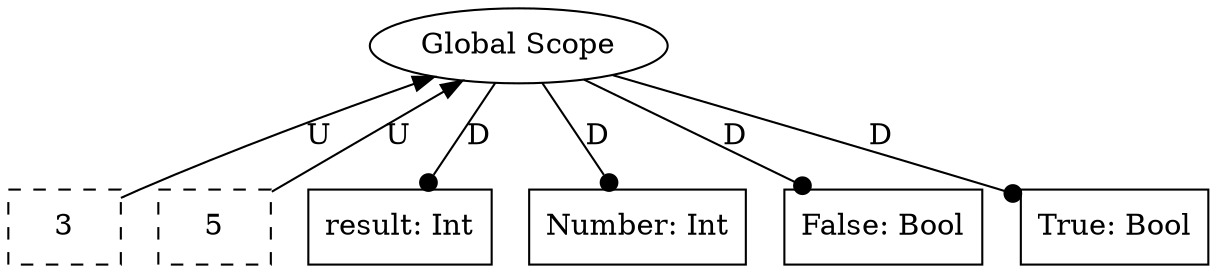 graph {
    6 [label=3
      ,shape=box
      ,style=dashed];
    5 [label=5
      ,shape=box
      ,style=dashed];
    4 [label="result: Int"
      ,shape=box];
    3 [label="Number: Int"
      ,shape=box];
    2 [label="False: Bool"
      ,shape=box];
    1 [label="True: Bool"
      ,shape=box];
    0 [label="Global Scope"
      ,shape=ellipse];
    0 -- 6 [label=U,dir=back];
    0 -- 5 [label=U,dir=back];
    0 -- 4 [label=D
           ,dir=forward
           ,arrowhead=dot];
    0 -- 3 [label=D
           ,dir=forward
           ,arrowhead=dot];
    0 -- 2 [label=D
           ,dir=forward
           ,arrowhead=dot];
    0 -- 1 [label=D
           ,dir=forward
           ,arrowhead=dot];
}

